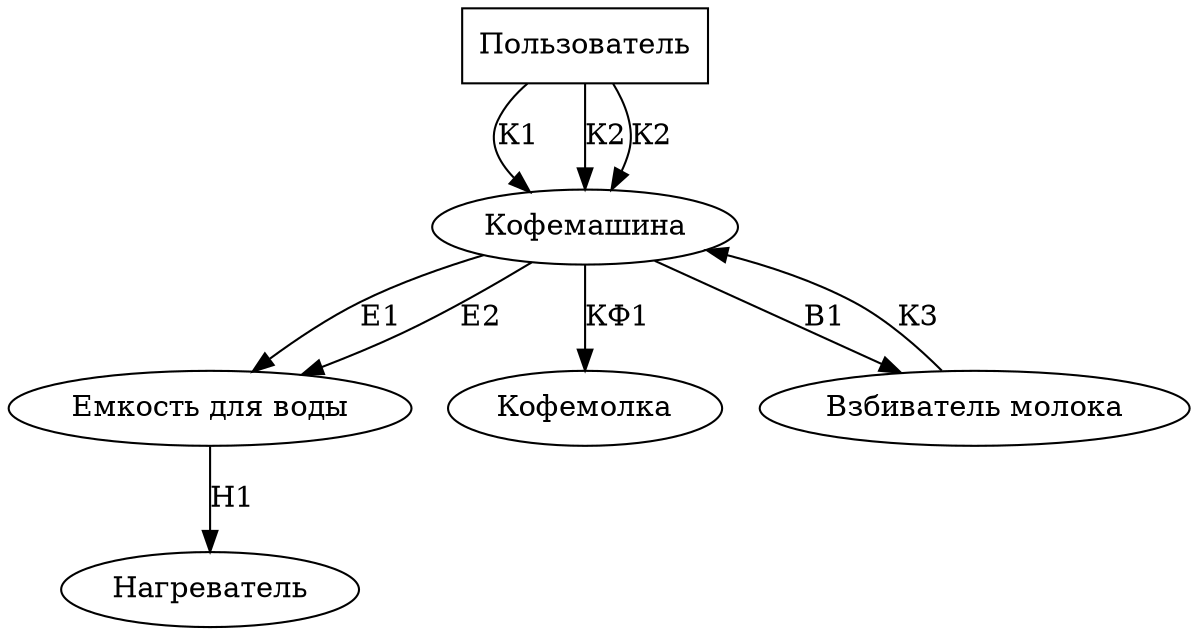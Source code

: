 digraph {
    user [shape=box, label="Пользователь"]
    coffe [label="Кофемашина"]
    water [label="Емкость для воды"]
    hot [label="Нагреватель"]
    mol [label="Кофемолка"]
    milk [label="Взбиватель молока"]

    user -> coffe [label="К1"]
    user -> coffe [label="К2"]
    user -> coffe [label="К2"]

    coffe -> water [label="Е1"]
    water -> hot [label="Н1"]

    coffe -> milk [label="В1"]

    coffe -> mol [label="КФ1"]

    milk -> coffe [label="К3"]
    coffe -> water [label="E2"]
}
